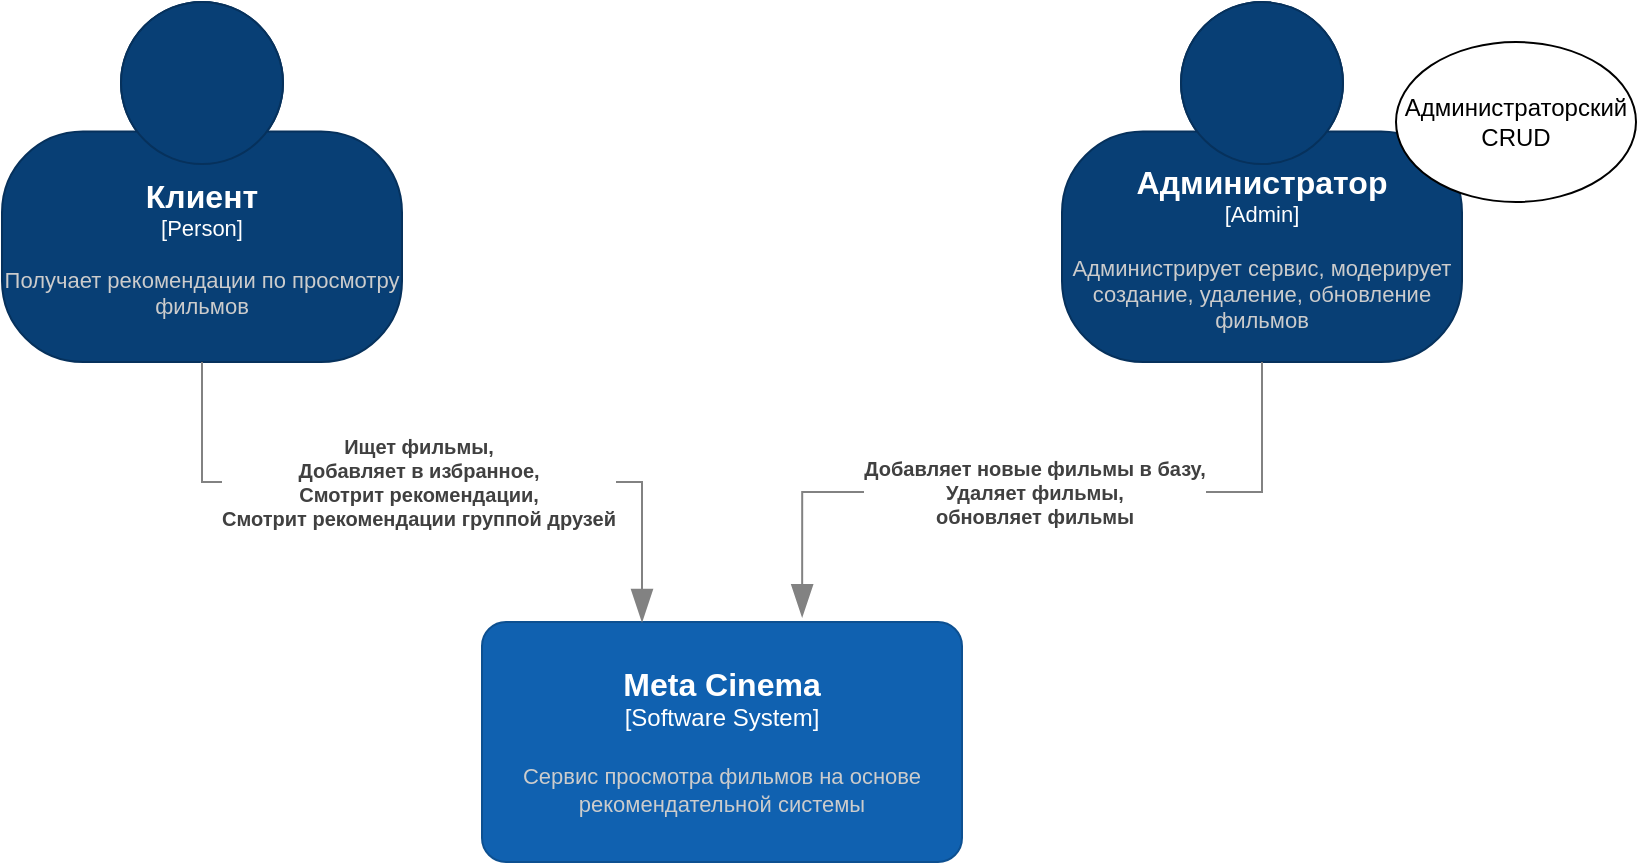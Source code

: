 <mxfile version="26.0.16" pages="3">
  <diagram name="4K" id="Kakec3sf8Fg3FkyqWAI9">
    <mxGraphModel dx="1428" dy="800" grid="1" gridSize="10" guides="1" tooltips="1" connect="1" arrows="1" fold="1" page="1" pageScale="1" pageWidth="827" pageHeight="1169" math="0" shadow="0">
      <root>
        <mxCell id="0" />
        <mxCell id="1" parent="0" />
        <object placeholders="1" c4Name="Meta Cinema" c4Type="Software System" c4Description="Сервис просмотра фильмов на основе рекомендательной системы" label="&lt;font style=&quot;font-size: 16px&quot;&gt;&lt;b&gt;%c4Name%&lt;/b&gt;&lt;/font&gt;&lt;div&gt;[%c4Type%]&lt;/div&gt;&lt;br&gt;&lt;div&gt;&lt;font style=&quot;font-size: 11px&quot;&gt;&lt;font color=&quot;#cccccc&quot;&gt;%c4Description%&lt;/font&gt;&lt;/div&gt;" id="dBlyztS5-ji8Xi9lmAJd-11">
          <mxCell style="rounded=1;whiteSpace=wrap;html=1;labelBackgroundColor=none;fillColor=#1061B0;fontColor=#ffffff;align=center;arcSize=10;strokeColor=#0D5091;metaEdit=1;resizable=0;points=[[0.25,0,0],[0.5,0,0],[0.75,0,0],[1,0.25,0],[1,0.5,0],[1,0.75,0],[0.75,1,0],[0.5,1,0],[0.25,1,0],[0,0.75,0],[0,0.5,0],[0,0.25,0]];" parent="1" vertex="1">
            <mxGeometry x="260" y="500" width="240" height="120" as="geometry" />
          </mxCell>
        </object>
        <object placeholders="1" c4Name="Клиент" c4Type="Person" label="&lt;font style=&quot;font-size: 16px&quot;&gt;&lt;b&gt;%c4Name%&lt;/b&gt;&lt;/font&gt;&lt;div&gt;[%c4Type%]&lt;/div&gt;&lt;br&gt;&lt;div&gt;&lt;font style=&quot;font-size: 11px&quot;&gt;&lt;font color=&quot;#cccccc&quot;&gt;%c4Description%&lt;/font&gt;&lt;/div&gt;" c4Description="Получает рекомендации по просмотру фильмов" id="zUO8Bv-C6Ej9emoUoZGL-9">
          <mxCell style="html=1;fontSize=11;dashed=0;whiteSpace=wrap;fillColor=#083F75;strokeColor=#06315C;fontColor=#ffffff;shape=mxgraph.c4.person2;align=center;metaEdit=1;points=[[0.5,0,0],[1,0.5,0],[1,0.75,0],[0.75,1,0],[0.5,1,0],[0.25,1,0],[0,0.75,0],[0,0.5,0]];resizable=0;" parent="1" vertex="1">
            <mxGeometry x="20" y="190" width="200" height="180" as="geometry" />
          </mxCell>
        </object>
        <object placeholders="1" c4Name="Администратор" c4Type="Admin" label="&lt;font style=&quot;font-size: 16px&quot;&gt;&lt;b&gt;%c4Name%&lt;/b&gt;&lt;/font&gt;&lt;div&gt;[%c4Type%]&lt;/div&gt;&lt;br&gt;&lt;div&gt;&lt;font style=&quot;font-size: 11px&quot;&gt;&lt;font color=&quot;#cccccc&quot;&gt;%c4Description%&lt;/font&gt;&lt;/div&gt;" c4Description="Администрирует сервис, модерирует создание, удаление, обновление фильмов" id="zUO8Bv-C6Ej9emoUoZGL-10">
          <mxCell style="html=1;fontSize=11;dashed=0;whiteSpace=wrap;fillColor=#083F75;strokeColor=#06315C;fontColor=#ffffff;shape=mxgraph.c4.person2;align=center;metaEdit=1;points=[[0.5,0,0],[1,0.5,0],[1,0.75,0],[0.75,1,0],[0.5,1,0],[0.25,1,0],[0,0.75,0],[0,0.5,0]];resizable=0;" parent="1" vertex="1">
            <mxGeometry x="550" y="190" width="200" height="180" as="geometry" />
          </mxCell>
        </object>
        <object placeholders="1" c4Type="Relationship" c4Description="Ищет фильмы,&#xa;Добавляет в избранное,&#xa; Смотрит рекомендации,&#xa; Смотрит рекомендации группой друзей" label="&lt;div style=&quot;text-align: left&quot;&gt;&lt;div style=&quot;text-align: center&quot;&gt;&lt;b&gt;%c4Description%&lt;/b&gt;&lt;/div&gt;" id="dBlyztS5-ji8Xi9lmAJd-33">
          <mxCell style="endArrow=blockThin;html=1;fontSize=10;fontColor=#404040;strokeWidth=1;endFill=1;strokeColor=#828282;elbow=vertical;metaEdit=1;endSize=14;startSize=14;jumpStyle=arc;jumpSize=16;rounded=0;edgeStyle=orthogonalEdgeStyle;exitX=0.5;exitY=1;exitDx=0;exitDy=0;exitPerimeter=0;" parent="1" source="zUO8Bv-C6Ej9emoUoZGL-9" target="dBlyztS5-ji8Xi9lmAJd-11" edge="1">
            <mxGeometry x="-0.04" width="240" relative="1" as="geometry">
              <mxPoint x="252.69" y="370" as="sourcePoint" />
              <mxPoint x="319.49" y="558.5" as="targetPoint" />
              <Array as="points">
                <mxPoint x="120" y="430" />
                <mxPoint x="340" y="430" />
              </Array>
              <mxPoint as="offset" />
            </mxGeometry>
          </mxCell>
        </object>
        <object placeholders="1" c4Type="Relationship" c4Description="Добавляет новые фильмы в базу,&#xa;Удаляет фильмы,&#xa; обновляет фильмы" label="&lt;div style=&quot;text-align: left&quot;&gt;&lt;div style=&quot;text-align: center&quot;&gt;&lt;b&gt;%c4Description%&lt;/b&gt;&lt;/div&gt;" id="dBlyztS5-ji8Xi9lmAJd-34">
          <mxCell style="endArrow=blockThin;html=1;fontSize=10;fontColor=#404040;strokeWidth=1;endFill=1;strokeColor=#828282;elbow=vertical;metaEdit=1;endSize=14;startSize=14;jumpStyle=arc;jumpSize=16;rounded=0;edgeStyle=orthogonalEdgeStyle;exitX=0.5;exitY=1;exitDx=0;exitDy=0;exitPerimeter=0;entryX=0.667;entryY=-0.02;entryDx=0;entryDy=0;entryPerimeter=0;" parent="1" source="zUO8Bv-C6Ej9emoUoZGL-10" target="dBlyztS5-ji8Xi9lmAJd-11" edge="1">
            <mxGeometry width="240" relative="1" as="geometry">
              <mxPoint x="450" y="430" as="sourcePoint" />
              <mxPoint x="690" y="430" as="targetPoint" />
            </mxGeometry>
          </mxCell>
        </object>
        <mxCell id="uJUrBmdMpoPjMHtC0jyH-1" value="Администраторский CRUD" style="ellipse;whiteSpace=wrap;html=1;" parent="1" vertex="1">
          <mxGeometry x="717" y="210" width="120" height="80" as="geometry" />
        </mxCell>
      </root>
    </mxGraphModel>
  </diagram>
  <diagram id="8keUY8ROW9CdrOAik-ve" name="Use Case">
    <mxGraphModel grid="1" page="1" gridSize="10" guides="1" tooltips="1" connect="1" arrows="1" fold="1" pageScale="1" pageWidth="827" pageHeight="1169" math="0" shadow="0">
      <root>
        <mxCell id="0" />
        <mxCell id="1" parent="0" />
        <mxCell id="vMTJXHbmenpRYhP7tRY7-1" value="InvestTrack System" style="shape=umlFrame;whiteSpace=wrap;html=1;pointerEvents=0;recursiveResize=0;container=1;collapsible=0;width=160;" vertex="1" parent="1">
          <mxGeometry x="1180" y="1570" width="940" height="1740" as="geometry" />
        </mxCell>
        <mxCell id="vMTJXHbmenpRYhP7tRY7-8" value="Мониторинг состояния системы" style="ellipse;whiteSpace=wrap;html=1;" vertex="1" parent="vMTJXHbmenpRYhP7tRY7-1">
          <mxGeometry x="140" y="70" width="120" height="80" as="geometry" />
        </mxCell>
        <mxCell id="vMTJXHbmenpRYhP7tRY7-9" value="Просмотр метрик покупок" style="ellipse;whiteSpace=wrap;html=1;" vertex="1" parent="vMTJXHbmenpRYhP7tRY7-1">
          <mxGeometry x="140" y="190" width="120" height="80" as="geometry" />
        </mxCell>
        <mxCell id="vMTJXHbmenpRYhP7tRY7-10" value="Управление пользователями" style="ellipse;whiteSpace=wrap;html=1;" vertex="1" parent="vMTJXHbmenpRYhP7tRY7-1">
          <mxGeometry x="140" y="310" width="120" height="80" as="geometry" />
        </mxCell>
        <mxCell id="vMTJXHbmenpRYhP7tRY7-13" value="Управление блогом" style="ellipse;whiteSpace=wrap;html=1;" vertex="1" parent="vMTJXHbmenpRYhP7tRY7-1">
          <mxGeometry x="140" y="580" width="120" height="80" as="geometry" />
        </mxCell>
        <mxCell id="vMTJXHbmenpRYhP7tRY7-14" value="Просмотр портфеля клиента" style="ellipse;whiteSpace=wrap;html=1;" vertex="1" parent="vMTJXHbmenpRYhP7tRY7-1">
          <mxGeometry x="140" y="690" width="120" height="80" as="geometry" />
        </mxCell>
        <mxCell id="vMTJXHbmenpRYhP7tRY7-15" value="Консультация" style="ellipse;whiteSpace=wrap;html=1;" vertex="1" parent="vMTJXHbmenpRYhP7tRY7-1">
          <mxGeometry x="710" y="1260" width="120" height="80" as="geometry" />
        </mxCell>
        <mxCell id="vMTJXHbmenpRYhP7tRY7-16" value="Редактирование блога" style="ellipse;whiteSpace=wrap;html=1;" vertex="1" parent="vMTJXHbmenpRYhP7tRY7-1">
          <mxGeometry x="140" y="930" width="120" height="80" as="geometry" />
        </mxCell>
        <mxCell id="vMTJXHbmenpRYhP7tRY7-29" value="Просмотр блога" style="ellipse;whiteSpace=wrap;html=1;" vertex="1" parent="vMTJXHbmenpRYhP7tRY7-1">
          <mxGeometry x="140" y="1200" width="120" height="80" as="geometry" />
        </mxCell>
        <mxCell id="vMTJXHbmenpRYhP7tRY7-47" value="Подписка на сервис" style="ellipse;whiteSpace=wrap;html=1;" vertex="1" parent="vMTJXHbmenpRYhP7tRY7-1">
          <mxGeometry x="140" y="1320" width="120" height="80" as="geometry" />
        </mxCell>
        <mxCell id="vMTJXHbmenpRYhP7tRY7-48" value="Просмотр данных биржевых систем" style="ellipse;whiteSpace=wrap;html=1;" vertex="1" parent="vMTJXHbmenpRYhP7tRY7-1">
          <mxGeometry x="140" y="1590" width="120" height="80" as="geometry" />
        </mxCell>
        <mxCell id="vMTJXHbmenpRYhP7tRY7-58" style="edgeStyle=orthogonalEdgeStyle;rounded=0;orthogonalLoop=1;jettySize=auto;html=1;entryX=1;entryY=0.5;entryDx=0;entryDy=0;endArrow=none;endFill=0;startArrow=blockThin;startFill=0;" edge="1" parent="vMTJXHbmenpRYhP7tRY7-1" source="vMTJXHbmenpRYhP7tRY7-55" target="vMTJXHbmenpRYhP7tRY7-10">
          <mxGeometry relative="1" as="geometry" />
        </mxCell>
        <mxCell id="vMTJXHbmenpRYhP7tRY7-55" value="Клиентский CRUD" style="ellipse;whiteSpace=wrap;html=1;" vertex="1" parent="vMTJXHbmenpRYhP7tRY7-1">
          <mxGeometry x="480" y="200" width="120" height="80" as="geometry" />
        </mxCell>
        <mxCell id="vMTJXHbmenpRYhP7tRY7-59" style="edgeStyle=orthogonalEdgeStyle;rounded=0;orthogonalLoop=1;jettySize=auto;html=1;entryX=1;entryY=0.5;entryDx=0;entryDy=0;endArrow=none;endFill=0;startArrow=blockThin;startFill=0;" edge="1" parent="vMTJXHbmenpRYhP7tRY7-1" source="vMTJXHbmenpRYhP7tRY7-56" target="vMTJXHbmenpRYhP7tRY7-10">
          <mxGeometry relative="1" as="geometry">
            <Array as="points">
              <mxPoint x="380" y="350" />
              <mxPoint x="380" y="350" />
            </Array>
          </mxGeometry>
        </mxCell>
        <mxCell id="vMTJXHbmenpRYhP7tRY7-56" value="Копирайтский CRUD" style="ellipse;whiteSpace=wrap;html=1;" vertex="1" parent="vMTJXHbmenpRYhP7tRY7-1">
          <mxGeometry x="480" y="310" width="120" height="80" as="geometry" />
        </mxCell>
        <mxCell id="vMTJXHbmenpRYhP7tRY7-60" style="edgeStyle=orthogonalEdgeStyle;rounded=0;orthogonalLoop=1;jettySize=auto;html=1;entryX=1;entryY=0.5;entryDx=0;entryDy=0;endArrow=none;endFill=0;exitX=0;exitY=0.5;exitDx=0;exitDy=0;startArrow=blockThin;startFill=0;" edge="1" parent="vMTJXHbmenpRYhP7tRY7-1" source="vMTJXHbmenpRYhP7tRY7-57" target="vMTJXHbmenpRYhP7tRY7-10">
          <mxGeometry relative="1" as="geometry">
            <mxPoint x="490" y="510" as="sourcePoint" />
            <mxPoint x="270" y="380" as="targetPoint" />
            <Array as="points">
              <mxPoint x="370" y="480" />
              <mxPoint x="370" y="350" />
            </Array>
          </mxGeometry>
        </mxCell>
        <mxCell id="-_E0Nx6kBKcC4vUgq1Ex-2" value="include" style="edgeLabel;html=1;align=center;verticalAlign=middle;resizable=0;points=[];" connectable="0" vertex="1" parent="vMTJXHbmenpRYhP7tRY7-60">
          <mxGeometry x="0.672" relative="1" as="geometry">
            <mxPoint as="offset" />
          </mxGeometry>
        </mxCell>
        <mxCell id="vMTJXHbmenpRYhP7tRY7-57" value="Консультантский CRUD" style="ellipse;whiteSpace=wrap;html=1;" vertex="1" parent="vMTJXHbmenpRYhP7tRY7-1">
          <mxGeometry x="480" y="440" width="120" height="80" as="geometry" />
        </mxCell>
        <mxCell id="-_E0Nx6kBKcC4vUgq1Ex-5" style="edgeStyle=orthogonalEdgeStyle;rounded=0;orthogonalLoop=1;jettySize=auto;html=1;endArrow=block;endFill=0;" edge="1" parent="vMTJXHbmenpRYhP7tRY7-1" source="-_E0Nx6kBKcC4vUgq1Ex-4" target="vMTJXHbmenpRYhP7tRY7-16">
          <mxGeometry relative="1" as="geometry" />
        </mxCell>
        <mxCell id="-_E0Nx6kBKcC4vUgq1Ex-6" value="extend" style="edgeLabel;html=1;align=center;verticalAlign=middle;resizable=0;points=[];" connectable="0" vertex="1" parent="-_E0Nx6kBKcC4vUgq1Ex-5">
          <mxGeometry x="0.108" y="4" relative="1" as="geometry">
            <mxPoint y="-4" as="offset" />
          </mxGeometry>
        </mxCell>
        <mxCell id="-_E0Nx6kBKcC4vUgq1Ex-4" value="Пост-CRUD" style="ellipse;whiteSpace=wrap;html=1;" vertex="1" parent="vMTJXHbmenpRYhP7tRY7-1">
          <mxGeometry x="440" y="930" width="120" height="80" as="geometry" />
        </mxCell>
        <mxCell id="vMTJXHbmenpRYhP7tRY7-30" style="edgeStyle=orthogonalEdgeStyle;rounded=0;orthogonalLoop=1;jettySize=auto;html=1;" edge="1" parent="1" source="vMTJXHbmenpRYhP7tRY7-2" target="vMTJXHbmenpRYhP7tRY7-8">
          <mxGeometry relative="1" as="geometry" />
        </mxCell>
        <mxCell id="vMTJXHbmenpRYhP7tRY7-31" style="edgeStyle=orthogonalEdgeStyle;rounded=0;orthogonalLoop=1;jettySize=auto;html=1;entryX=0;entryY=0.5;entryDx=0;entryDy=0;" edge="1" parent="1" source="vMTJXHbmenpRYhP7tRY7-2" target="vMTJXHbmenpRYhP7tRY7-9">
          <mxGeometry relative="1" as="geometry" />
        </mxCell>
        <mxCell id="vMTJXHbmenpRYhP7tRY7-54" style="edgeStyle=orthogonalEdgeStyle;rounded=0;orthogonalLoop=1;jettySize=auto;html=1;entryX=0;entryY=0;entryDx=0;entryDy=0;" edge="1" parent="1" source="vMTJXHbmenpRYhP7tRY7-2" target="vMTJXHbmenpRYhP7tRY7-10">
          <mxGeometry relative="1" as="geometry">
            <Array as="points">
              <mxPoint x="1220" y="1740" />
              <mxPoint x="1220" y="1892" />
            </Array>
          </mxGeometry>
        </mxCell>
        <mxCell id="vMTJXHbmenpRYhP7tRY7-2" value="Владелец системы" style="shape=umlActor;verticalLabelPosition=bottom;verticalAlign=top;html=1;outlineConnect=0;" vertex="1" parent="1">
          <mxGeometry x="1090" y="1710" width="30" height="60" as="geometry" />
        </mxCell>
        <mxCell id="vMTJXHbmenpRYhP7tRY7-35" style="edgeStyle=orthogonalEdgeStyle;rounded=0;orthogonalLoop=1;jettySize=auto;html=1;entryX=0;entryY=0.5;entryDx=0;entryDy=0;" edge="1" parent="1" source="vMTJXHbmenpRYhP7tRY7-3" target="vMTJXHbmenpRYhP7tRY7-10">
          <mxGeometry relative="1" as="geometry" />
        </mxCell>
        <mxCell id="vMTJXHbmenpRYhP7tRY7-38" style="edgeStyle=orthogonalEdgeStyle;rounded=0;orthogonalLoop=1;jettySize=auto;html=1;entryX=0;entryY=0.5;entryDx=0;entryDy=0;" edge="1" parent="1" source="vMTJXHbmenpRYhP7tRY7-3" target="vMTJXHbmenpRYhP7tRY7-13">
          <mxGeometry relative="1" as="geometry" />
        </mxCell>
        <mxCell id="vMTJXHbmenpRYhP7tRY7-3" value="Администратор&lt;br&gt;системы" style="shape=umlActor;verticalLabelPosition=bottom;verticalAlign=top;html=1;outlineConnect=0;" vertex="1" parent="1">
          <mxGeometry x="1090" y="2030" width="30" height="60" as="geometry" />
        </mxCell>
        <mxCell id="vMTJXHbmenpRYhP7tRY7-39" style="edgeStyle=orthogonalEdgeStyle;rounded=0;orthogonalLoop=1;jettySize=auto;html=1;entryX=0.5;entryY=0;entryDx=0;entryDy=0;" edge="1" parent="1" source="vMTJXHbmenpRYhP7tRY7-4" target="vMTJXHbmenpRYhP7tRY7-15">
          <mxGeometry relative="1" as="geometry">
            <Array as="points">
              <mxPoint x="1950" y="2420" />
            </Array>
          </mxGeometry>
        </mxCell>
        <mxCell id="vMTJXHbmenpRYhP7tRY7-51" value="Проводит" style="edgeLabel;html=1;align=center;verticalAlign=middle;resizable=0;points=[];" connectable="0" vertex="1" parent="vMTJXHbmenpRYhP7tRY7-39">
          <mxGeometry x="0.842" y="5" relative="1" as="geometry">
            <mxPoint as="offset" />
          </mxGeometry>
        </mxCell>
        <mxCell id="vMTJXHbmenpRYhP7tRY7-40" style="edgeStyle=orthogonalEdgeStyle;rounded=0;orthogonalLoop=1;jettySize=auto;html=1;entryX=0;entryY=0.5;entryDx=0;entryDy=0;" edge="1" parent="1" source="vMTJXHbmenpRYhP7tRY7-4" target="vMTJXHbmenpRYhP7tRY7-14">
          <mxGeometry relative="1" as="geometry" />
        </mxCell>
        <mxCell id="vMTJXHbmenpRYhP7tRY7-41" style="edgeStyle=orthogonalEdgeStyle;rounded=0;orthogonalLoop=1;jettySize=auto;html=1;entryX=0;entryY=0.5;entryDx=0;entryDy=0;" edge="1" parent="1" source="vMTJXHbmenpRYhP7tRY7-4" target="vMTJXHbmenpRYhP7tRY7-16">
          <mxGeometry relative="1" as="geometry" />
        </mxCell>
        <mxCell id="vMTJXHbmenpRYhP7tRY7-4" value="Финансовый консультант" style="shape=umlActor;verticalLabelPosition=bottom;verticalAlign=top;html=1;outlineConnect=0;" vertex="1" parent="1">
          <mxGeometry x="1090" y="2390" width="30" height="60" as="geometry" />
        </mxCell>
        <mxCell id="vMTJXHbmenpRYhP7tRY7-43" style="edgeStyle=orthogonalEdgeStyle;rounded=0;orthogonalLoop=1;jettySize=auto;html=1;entryX=0;entryY=1;entryDx=0;entryDy=0;" edge="1" parent="1" source="vMTJXHbmenpRYhP7tRY7-5" target="vMTJXHbmenpRYhP7tRY7-16">
          <mxGeometry relative="1" as="geometry">
            <Array as="points">
              <mxPoint x="1220" y="2680" />
              <mxPoint x="1220" y="2568" />
            </Array>
          </mxGeometry>
        </mxCell>
        <mxCell id="vMTJXHbmenpRYhP7tRY7-46" style="edgeStyle=orthogonalEdgeStyle;rounded=0;orthogonalLoop=1;jettySize=auto;html=1;entryX=0;entryY=0.5;entryDx=0;entryDy=0;" edge="1" parent="1" source="vMTJXHbmenpRYhP7tRY7-5" target="vMTJXHbmenpRYhP7tRY7-29">
          <mxGeometry relative="1" as="geometry">
            <Array as="points">
              <mxPoint x="1220" y="2680" />
              <mxPoint x="1220" y="2810" />
            </Array>
          </mxGeometry>
        </mxCell>
        <mxCell id="vMTJXHbmenpRYhP7tRY7-5" value="Копирайтер" style="shape=umlActor;verticalLabelPosition=bottom;verticalAlign=top;html=1;outlineConnect=0;" vertex="1" parent="1">
          <mxGeometry x="1090" y="2640" width="30" height="60" as="geometry" />
        </mxCell>
        <mxCell id="vMTJXHbmenpRYhP7tRY7-49" style="edgeStyle=orthogonalEdgeStyle;rounded=0;orthogonalLoop=1;jettySize=auto;html=1;entryX=0.5;entryY=1;entryDx=0;entryDy=0;" edge="1" parent="1" source="vMTJXHbmenpRYhP7tRY7-6" target="vMTJXHbmenpRYhP7tRY7-15">
          <mxGeometry relative="1" as="geometry" />
        </mxCell>
        <mxCell id="vMTJXHbmenpRYhP7tRY7-50" value="Консультируется" style="edgeLabel;html=1;align=center;verticalAlign=middle;resizable=0;points=[];" connectable="0" vertex="1" parent="vMTJXHbmenpRYhP7tRY7-49">
          <mxGeometry x="0.858" y="-2" relative="1" as="geometry">
            <mxPoint y="-1" as="offset" />
          </mxGeometry>
        </mxCell>
        <mxCell id="vMTJXHbmenpRYhP7tRY7-52" style="edgeStyle=orthogonalEdgeStyle;rounded=0;orthogonalLoop=1;jettySize=auto;html=1;entryX=0;entryY=0.5;entryDx=0;entryDy=0;" edge="1" parent="1" source="vMTJXHbmenpRYhP7tRY7-6" target="vMTJXHbmenpRYhP7tRY7-47">
          <mxGeometry relative="1" as="geometry" />
        </mxCell>
        <mxCell id="vMTJXHbmenpRYhP7tRY7-53" style="edgeStyle=orthogonalEdgeStyle;rounded=0;orthogonalLoop=1;jettySize=auto;html=1;entryX=0;entryY=0.5;entryDx=0;entryDy=0;" edge="1" parent="1" source="vMTJXHbmenpRYhP7tRY7-6" target="vMTJXHbmenpRYhP7tRY7-48">
          <mxGeometry relative="1" as="geometry" />
        </mxCell>
        <mxCell id="vMTJXHbmenpRYhP7tRY7-6" value="Клиент" style="shape=umlActor;verticalLabelPosition=bottom;verticalAlign=top;html=1;outlineConnect=0;" vertex="1" parent="1">
          <mxGeometry x="1090" y="3050" width="30" height="60" as="geometry" />
        </mxCell>
      </root>
    </mxGraphModel>
  </diagram>
  <diagram id="iTyjaajKjhF5nHhOXYek" name="Classes">
    <mxGraphModel grid="1" page="1" gridSize="10" guides="1" tooltips="1" connect="1" arrows="1" fold="1" pageScale="1" pageWidth="827" pageHeight="1169" math="0" shadow="0">
      <root>
        <mxCell id="0" />
        <mxCell id="1" parent="0" />
        <mxCell id="pPqEPjzdIibT3m7-79Cl-1" value="User" style="swimlane;fontStyle=0;align=center;verticalAlign=top;childLayout=stackLayout;horizontal=1;startSize=20;horizontalStack=0;resizeParent=1;resizeParentMax=0;resizeLast=0;collapsible=0;marginBottom=0;html=1;whiteSpace=wrap;" vertex="1" parent="1">
          <mxGeometry x="-945" y="-1290" width="140" height="128" as="geometry" />
        </mxCell>
        <mxCell id="pPqEPjzdIibT3m7-79Cl-3" value="userId: int" style="text;html=1;strokeColor=none;fillColor=none;align=left;verticalAlign=middle;spacingLeft=4;spacingRight=4;overflow=hidden;rotatable=0;points=[[0,0.5],[1,0.5]];portConstraint=eastwest;whiteSpace=wrap;" vertex="1" parent="pPqEPjzdIibT3m7-79Cl-1">
          <mxGeometry y="20" width="140" height="20" as="geometry" />
        </mxCell>
        <mxCell id="pPqEPjzdIibT3m7-79Cl-9" value="name: String" style="text;html=1;strokeColor=none;fillColor=none;align=left;verticalAlign=middle;spacingLeft=4;spacingRight=4;overflow=hidden;rotatable=0;points=[[0,0.5],[1,0.5]];portConstraint=eastwest;whiteSpace=wrap;" vertex="1" parent="pPqEPjzdIibT3m7-79Cl-1">
          <mxGeometry y="40" width="140" height="20" as="geometry" />
        </mxCell>
        <mxCell id="pPqEPjzdIibT3m7-79Cl-10" value="email: String" style="text;html=1;strokeColor=none;fillColor=none;align=left;verticalAlign=middle;spacingLeft=4;spacingRight=4;overflow=hidden;rotatable=0;points=[[0,0.5],[1,0.5]];portConstraint=eastwest;whiteSpace=wrap;" vertex="1" parent="pPqEPjzdIibT3m7-79Cl-1">
          <mxGeometry y="60" width="140" height="20" as="geometry" />
        </mxCell>
        <mxCell id="pPqEPjzdIibT3m7-79Cl-6" value="" style="line;strokeWidth=1;fillColor=none;align=left;verticalAlign=middle;spacingTop=-1;spacingLeft=3;spacingRight=3;rotatable=0;labelPosition=right;points=[];portConstraint=eastwest;" vertex="1" parent="pPqEPjzdIibT3m7-79Cl-1">
          <mxGeometry y="80" width="140" height="8" as="geometry" />
        </mxCell>
        <mxCell id="pPqEPjzdIibT3m7-79Cl-8" value="login()&lt;div&gt;&lt;br&gt;&lt;/div&gt;" style="text;html=1;strokeColor=none;fillColor=none;align=left;verticalAlign=middle;spacingLeft=4;spacingRight=4;overflow=hidden;rotatable=0;points=[[0,0.5],[1,0.5]];portConstraint=eastwest;whiteSpace=wrap;" vertex="1" parent="pPqEPjzdIibT3m7-79Cl-1">
          <mxGeometry y="88" width="140" height="20" as="geometry" />
        </mxCell>
        <mxCell id="pPqEPjzdIibT3m7-79Cl-11" value="&lt;div&gt;logout()&lt;/div&gt;" style="text;html=1;strokeColor=none;fillColor=none;align=left;verticalAlign=middle;spacingLeft=4;spacingRight=4;overflow=hidden;rotatable=0;points=[[0,0.5],[1,0.5]];portConstraint=eastwest;whiteSpace=wrap;" vertex="1" parent="pPqEPjzdIibT3m7-79Cl-1">
          <mxGeometry y="108" width="140" height="20" as="geometry" />
        </mxCell>
        <mxCell id="pPqEPjzdIibT3m7-79Cl-12" value="FinancialAdvisor" style="swimlane;fontStyle=0;align=center;verticalAlign=top;childLayout=stackLayout;horizontal=1;startSize=20;horizontalStack=0;resizeParent=1;resizeParentMax=0;resizeLast=0;collapsible=0;marginBottom=0;html=1;whiteSpace=wrap;" vertex="1" parent="1">
          <mxGeometry x="-1490" y="-1040" width="210" height="108" as="geometry" />
        </mxCell>
        <mxCell id="pPqEPjzdIibT3m7-79Cl-15" value="specialization: String" style="text;html=1;strokeColor=none;fillColor=none;align=left;verticalAlign=middle;spacingLeft=4;spacingRight=4;overflow=hidden;rotatable=0;points=[[0,0.5],[1,0.5]];portConstraint=eastwest;whiteSpace=wrap;" vertex="1" parent="pPqEPjzdIibT3m7-79Cl-12">
          <mxGeometry y="20" width="210" height="20" as="geometry" />
        </mxCell>
        <mxCell id="pPqEPjzdIibT3m7-79Cl-16" value="" style="line;strokeWidth=1;fillColor=none;align=left;verticalAlign=middle;spacingTop=-1;spacingLeft=3;spacingRight=3;rotatable=0;labelPosition=right;points=[];portConstraint=eastwest;" vertex="1" parent="pPqEPjzdIibT3m7-79Cl-12">
          <mxGeometry y="40" width="210" height="8" as="geometry" />
        </mxCell>
        <mxCell id="pPqEPjzdIibT3m7-79Cl-18" value="viewClientPortfolio(client: Client)" style="text;html=1;strokeColor=none;fillColor=none;align=left;verticalAlign=middle;spacingLeft=4;spacingRight=4;overflow=hidden;rotatable=0;points=[[0,0.5],[1,0.5]];portConstraint=eastwest;whiteSpace=wrap;" vertex="1" parent="pPqEPjzdIibT3m7-79Cl-12">
          <mxGeometry y="48" width="210" height="20" as="geometry" />
        </mxCell>
        <mxCell id="pPqEPjzdIibT3m7-79Cl-27" value="consultClient(client: Client)" style="text;html=1;strokeColor=none;fillColor=none;align=left;verticalAlign=middle;spacingLeft=4;spacingRight=4;overflow=hidden;rotatable=0;points=[[0,0.5],[1,0.5]];portConstraint=eastwest;whiteSpace=wrap;" vertex="1" parent="pPqEPjzdIibT3m7-79Cl-12">
          <mxGeometry y="68" width="210" height="20" as="geometry" />
        </mxCell>
        <mxCell id="pPqEPjzdIibT3m7-79Cl-28" value="writeBlogPost(post: Article)" style="text;html=1;strokeColor=none;fillColor=none;align=left;verticalAlign=middle;spacingLeft=4;spacingRight=4;overflow=hidden;rotatable=0;points=[[0,0.5],[1,0.5]];portConstraint=eastwest;whiteSpace=wrap;" vertex="1" parent="pPqEPjzdIibT3m7-79Cl-12">
          <mxGeometry y="88" width="210" height="20" as="geometry" />
        </mxCell>
        <mxCell id="pPqEPjzdIibT3m7-79Cl-29" value="Copywriter" style="swimlane;fontStyle=0;align=center;verticalAlign=top;childLayout=stackLayout;horizontal=1;startSize=20;horizontalStack=0;resizeParent=1;resizeParentMax=0;resizeLast=0;collapsible=0;marginBottom=0;html=1;whiteSpace=wrap;" vertex="1" parent="1">
          <mxGeometry x="-1260" y="-1040" width="210" height="108" as="geometry" />
        </mxCell>
        <mxCell id="pPqEPjzdIibT3m7-79Cl-30" value="articles: List&amp;lt;Article&amp;gt;" style="text;html=1;strokeColor=none;fillColor=none;align=left;verticalAlign=middle;spacingLeft=4;spacingRight=4;overflow=hidden;rotatable=0;points=[[0,0.5],[1,0.5]];portConstraint=eastwest;whiteSpace=wrap;" vertex="1" parent="pPqEPjzdIibT3m7-79Cl-29">
          <mxGeometry y="20" width="210" height="20" as="geometry" />
        </mxCell>
        <mxCell id="pPqEPjzdIibT3m7-79Cl-31" value="" style="line;strokeWidth=1;fillColor=none;align=left;verticalAlign=middle;spacingTop=-1;spacingLeft=3;spacingRight=3;rotatable=0;labelPosition=right;points=[];portConstraint=eastwest;" vertex="1" parent="pPqEPjzdIibT3m7-79Cl-29">
          <mxGeometry y="40" width="210" height="8" as="geometry" />
        </mxCell>
        <mxCell id="pPqEPjzdIibT3m7-79Cl-32" value="writeBlogPost(post: Article)" style="text;html=1;strokeColor=none;fillColor=none;align=left;verticalAlign=middle;spacingLeft=4;spacingRight=4;overflow=hidden;rotatable=0;points=[[0,0.5],[1,0.5]];portConstraint=eastwest;whiteSpace=wrap;" vertex="1" parent="pPqEPjzdIibT3m7-79Cl-29">
          <mxGeometry y="48" width="210" height="20" as="geometry" />
        </mxCell>
        <mxCell id="pPqEPjzdIibT3m7-79Cl-33" value="editBlogPost(post: Article)" style="text;html=1;strokeColor=none;fillColor=none;align=left;verticalAlign=middle;spacingLeft=4;spacingRight=4;overflow=hidden;rotatable=0;points=[[0,0.5],[1,0.5]];portConstraint=eastwest;whiteSpace=wrap;" vertex="1" parent="pPqEPjzdIibT3m7-79Cl-29">
          <mxGeometry y="68" width="210" height="20" as="geometry" />
        </mxCell>
        <mxCell id="pPqEPjzdIibT3m7-79Cl-34" value="viewBlog()" style="text;html=1;strokeColor=none;fillColor=none;align=left;verticalAlign=middle;spacingLeft=4;spacingRight=4;overflow=hidden;rotatable=0;points=[[0,0.5],[1,0.5]];portConstraint=eastwest;whiteSpace=wrap;" vertex="1" parent="pPqEPjzdIibT3m7-79Cl-29">
          <mxGeometry y="88" width="210" height="20" as="geometry" />
        </mxCell>
        <mxCell id="pPqEPjzdIibT3m7-79Cl-35" value="SystemAdministrator&amp;nbsp;" style="swimlane;fontStyle=0;align=center;verticalAlign=top;childLayout=stackLayout;horizontal=1;startSize=20;horizontalStack=0;resizeParent=1;resizeParentMax=0;resizeLast=0;collapsible=0;marginBottom=0;html=1;whiteSpace=wrap;" vertex="1" parent="1">
          <mxGeometry x="-980" y="-1040" width="210" height="168" as="geometry" />
        </mxCell>
        <mxCell id="pPqEPjzdIibT3m7-79Cl-36" value="permissions: List&amp;lt;String&amp;gt;" style="text;html=1;strokeColor=none;fillColor=none;align=left;verticalAlign=middle;spacingLeft=4;spacingRight=4;overflow=hidden;rotatable=0;points=[[0,0.5],[1,0.5]];portConstraint=eastwest;whiteSpace=wrap;" vertex="1" parent="pPqEPjzdIibT3m7-79Cl-35">
          <mxGeometry y="20" width="210" height="20" as="geometry" />
        </mxCell>
        <mxCell id="pPqEPjzdIibT3m7-79Cl-37" value="" style="line;strokeWidth=1;fillColor=none;align=left;verticalAlign=middle;spacingTop=-1;spacingLeft=3;spacingRight=3;rotatable=0;labelPosition=right;points=[];portConstraint=eastwest;" vertex="1" parent="pPqEPjzdIibT3m7-79Cl-35">
          <mxGeometry y="40" width="210" height="8" as="geometry" />
        </mxCell>
        <mxCell id="pPqEPjzdIibT3m7-79Cl-39" value="manageClients()" style="text;html=1;strokeColor=none;fillColor=none;align=left;verticalAlign=middle;spacingLeft=4;spacingRight=4;overflow=hidden;rotatable=0;points=[[0,0.5],[1,0.5]];portConstraint=eastwest;whiteSpace=wrap;" vertex="1" parent="pPqEPjzdIibT3m7-79Cl-35">
          <mxGeometry y="48" width="210" height="20" as="geometry" />
        </mxCell>
        <mxCell id="pPqEPjzdIibT3m7-79Cl-41" value="manageConsultants()" style="text;html=1;strokeColor=none;fillColor=none;align=left;verticalAlign=middle;spacingLeft=4;spacingRight=4;overflow=hidden;rotatable=0;points=[[0,0.5],[1,0.5]];portConstraint=eastwest;whiteSpace=wrap;" vertex="1" parent="pPqEPjzdIibT3m7-79Cl-35">
          <mxGeometry y="68" width="210" height="20" as="geometry" />
        </mxCell>
        <mxCell id="pPqEPjzdIibT3m7-79Cl-42" value="manageCopywriters()" style="text;html=1;strokeColor=none;fillColor=none;align=left;verticalAlign=middle;spacingLeft=4;spacingRight=4;overflow=hidden;rotatable=0;points=[[0,0.5],[1,0.5]];portConstraint=eastwest;whiteSpace=wrap;" vertex="1" parent="pPqEPjzdIibT3m7-79Cl-35">
          <mxGeometry y="88" width="210" height="20" as="geometry" />
        </mxCell>
        <mxCell id="pPqEPjzdIibT3m7-79Cl-43" value="manageBlog()" style="text;html=1;strokeColor=none;fillColor=none;align=left;verticalAlign=middle;spacingLeft=4;spacingRight=4;overflow=hidden;rotatable=0;points=[[0,0.5],[1,0.5]];portConstraint=eastwest;whiteSpace=wrap;" vertex="1" parent="pPqEPjzdIibT3m7-79Cl-35">
          <mxGeometry y="108" width="210" height="20" as="geometry" />
        </mxCell>
        <mxCell id="pPqEPjzdIibT3m7-79Cl-40" value="ensureSystemStability()" style="text;html=1;strokeColor=none;fillColor=none;align=left;verticalAlign=middle;spacingLeft=4;spacingRight=4;overflow=hidden;rotatable=0;points=[[0,0.5],[1,0.5]];portConstraint=eastwest;whiteSpace=wrap;" vertex="1" parent="pPqEPjzdIibT3m7-79Cl-35">
          <mxGeometry y="128" width="210" height="20" as="geometry" />
        </mxCell>
        <mxCell id="pPqEPjzdIibT3m7-79Cl-44" value="manageUsers(user: User)" style="text;html=1;strokeColor=none;fillColor=none;align=left;verticalAlign=middle;spacingLeft=4;spacingRight=4;overflow=hidden;rotatable=0;points=[[0,0.5],[1,0.5]];portConstraint=eastwest;whiteSpace=wrap;" vertex="1" parent="pPqEPjzdIibT3m7-79Cl-35">
          <mxGeometry y="148" width="210" height="20" as="geometry" />
        </mxCell>
        <mxCell id="pPqEPjzdIibT3m7-79Cl-45" value="SystemOwner&amp;nbsp;" style="swimlane;fontStyle=0;align=center;verticalAlign=top;childLayout=stackLayout;horizontal=1;startSize=20;horizontalStack=0;resizeParent=1;resizeParentMax=0;resizeLast=0;collapsible=0;marginBottom=0;html=1;whiteSpace=wrap;" vertex="1" parent="1">
          <mxGeometry x="-690" y="-1040" width="210" height="108" as="geometry" />
        </mxCell>
        <mxCell id="pPqEPjzdIibT3m7-79Cl-46" value="permissions: List&amp;lt;String&amp;gt;" style="text;html=1;strokeColor=none;fillColor=none;align=left;verticalAlign=middle;spacingLeft=4;spacingRight=4;overflow=hidden;rotatable=0;points=[[0,0.5],[1,0.5]];portConstraint=eastwest;whiteSpace=wrap;" vertex="1" parent="pPqEPjzdIibT3m7-79Cl-45">
          <mxGeometry y="20" width="210" height="20" as="geometry" />
        </mxCell>
        <mxCell id="pPqEPjzdIibT3m7-79Cl-47" value="" style="line;strokeWidth=1;fillColor=none;align=left;verticalAlign=middle;spacingTop=-1;spacingLeft=3;spacingRight=3;rotatable=0;labelPosition=right;points=[];portConstraint=eastwest;" vertex="1" parent="pPqEPjzdIibT3m7-79Cl-45">
          <mxGeometry y="40" width="210" height="8" as="geometry" />
        </mxCell>
        <mxCell id="pPqEPjzdIibT3m7-79Cl-48" value="viewPurchaseMetrics()" style="text;html=1;strokeColor=none;fillColor=none;align=left;verticalAlign=middle;spacingLeft=4;spacingRight=4;overflow=hidden;rotatable=0;points=[[0,0.5],[1,0.5]];portConstraint=eastwest;whiteSpace=wrap;" vertex="1" parent="pPqEPjzdIibT3m7-79Cl-45">
          <mxGeometry y="48" width="210" height="20" as="geometry" />
        </mxCell>
        <mxCell id="pPqEPjzdIibT3m7-79Cl-49" value="manageSystemUsers(user: User)" style="text;html=1;strokeColor=none;fillColor=none;align=left;verticalAlign=middle;spacingLeft=4;spacingRight=4;overflow=hidden;rotatable=0;points=[[0,0.5],[1,0.5]];portConstraint=eastwest;whiteSpace=wrap;" vertex="1" parent="pPqEPjzdIibT3m7-79Cl-45">
          <mxGeometry y="68" width="210" height="20" as="geometry" />
        </mxCell>
        <mxCell id="pPqEPjzdIibT3m7-79Cl-50" value="monitorSystemStatus()" style="text;html=1;strokeColor=none;fillColor=none;align=left;verticalAlign=middle;spacingLeft=4;spacingRight=4;overflow=hidden;rotatable=0;points=[[0,0.5],[1,0.5]];portConstraint=eastwest;whiteSpace=wrap;" vertex="1" parent="pPqEPjzdIibT3m7-79Cl-45">
          <mxGeometry y="88" width="210" height="20" as="geometry" />
        </mxCell>
        <mxCell id="pPqEPjzdIibT3m7-79Cl-54" value="Client&amp;nbsp;" style="swimlane;fontStyle=0;align=center;verticalAlign=top;childLayout=stackLayout;horizontal=1;startSize=20;horizontalStack=0;resizeParent=1;resizeParentMax=0;resizeLast=0;collapsible=0;marginBottom=0;html=1;whiteSpace=wrap;" vertex="1" parent="1">
          <mxGeometry x="-440" y="-1040" width="320" height="128" as="geometry" />
        </mxCell>
        <mxCell id="pPqEPjzdIibT3m7-79Cl-55" value="subscriptionStatus: boolean" style="text;html=1;strokeColor=none;fillColor=none;align=left;verticalAlign=middle;spacingLeft=4;spacingRight=4;overflow=hidden;rotatable=0;points=[[0,0.5],[1,0.5]];portConstraint=eastwest;whiteSpace=wrap;" vertex="1" parent="pPqEPjzdIibT3m7-79Cl-54">
          <mxGeometry y="20" width="320" height="20" as="geometry" />
        </mxCell>
        <mxCell id="pPqEPjzdIibT3m7-79Cl-63" value="portfolio: Portfolio" style="text;html=1;strokeColor=none;fillColor=none;align=left;verticalAlign=middle;spacingLeft=4;spacingRight=4;overflow=hidden;rotatable=0;points=[[0,0.5],[1,0.5]];portConstraint=eastwest;whiteSpace=wrap;" vertex="1" parent="pPqEPjzdIibT3m7-79Cl-54">
          <mxGeometry y="40" width="320" height="20" as="geometry" />
        </mxCell>
        <mxCell id="pPqEPjzdIibT3m7-79Cl-56" value="" style="line;strokeWidth=1;fillColor=none;align=left;verticalAlign=middle;spacingTop=-1;spacingLeft=3;spacingRight=3;rotatable=0;labelPosition=right;points=[];portConstraint=eastwest;" vertex="1" parent="pPqEPjzdIibT3m7-79Cl-54">
          <mxGeometry y="60" width="320" height="8" as="geometry" />
        </mxCell>
        <mxCell id="pPqEPjzdIibT3m7-79Cl-57" value="subscribeToService()" style="text;html=1;strokeColor=none;fillColor=none;align=left;verticalAlign=middle;spacingLeft=4;spacingRight=4;overflow=hidden;rotatable=0;points=[[0,0.5],[1,0.5]];portConstraint=eastwest;whiteSpace=wrap;" vertex="1" parent="pPqEPjzdIibT3m7-79Cl-54">
          <mxGeometry y="68" width="320" height="20" as="geometry" />
        </mxCell>
        <mxCell id="pPqEPjzdIibT3m7-79Cl-58" value="consultSpecialist(specialist: FinancialAdvisor)" style="text;html=1;strokeColor=none;fillColor=none;align=left;verticalAlign=middle;spacingLeft=4;spacingRight=4;overflow=hidden;rotatable=0;points=[[0,0.5],[1,0.5]];portConstraint=eastwest;whiteSpace=wrap;" vertex="1" parent="pPqEPjzdIibT3m7-79Cl-54">
          <mxGeometry y="88" width="320" height="20" as="geometry" />
        </mxCell>
        <mxCell id="pPqEPjzdIibT3m7-79Cl-59" value="viewExchangeData()" style="text;html=1;strokeColor=none;fillColor=none;align=left;verticalAlign=middle;spacingLeft=4;spacingRight=4;overflow=hidden;rotatable=0;points=[[0,0.5],[1,0.5]];portConstraint=eastwest;whiteSpace=wrap;" vertex="1" parent="pPqEPjzdIibT3m7-79Cl-54">
          <mxGeometry y="108" width="320" height="20" as="geometry" />
        </mxCell>
        <mxCell id="pPqEPjzdIibT3m7-79Cl-64" value="Portfolio&amp;nbsp;" style="swimlane;fontStyle=0;align=center;verticalAlign=top;childLayout=stackLayout;horizontal=1;startSize=20;horizontalStack=0;resizeParent=1;resizeParentMax=0;resizeLast=0;collapsible=0;marginBottom=0;html=1;whiteSpace=wrap;" vertex="1" parent="1">
          <mxGeometry x="-430" y="-790" width="320" height="108" as="geometry" />
        </mxCell>
        <mxCell id="pPqEPjzdIibT3m7-79Cl-65" value="portfolioId: int" style="text;html=1;strokeColor=none;fillColor=none;align=left;verticalAlign=middle;spacingLeft=4;spacingRight=4;overflow=hidden;rotatable=0;points=[[0,0.5],[1,0.5]];portConstraint=eastwest;whiteSpace=wrap;" vertex="1" parent="pPqEPjzdIibT3m7-79Cl-64">
          <mxGeometry y="20" width="320" height="20" as="geometry" />
        </mxCell>
        <mxCell id="pPqEPjzdIibT3m7-79Cl-66" value="assets: List&amp;lt;FinancialInstrument&amp;gt;" style="text;html=1;strokeColor=none;fillColor=none;align=left;verticalAlign=middle;spacingLeft=4;spacingRight=4;overflow=hidden;rotatable=0;points=[[0,0.5],[1,0.5]];portConstraint=eastwest;whiteSpace=wrap;" vertex="1" parent="pPqEPjzdIibT3m7-79Cl-64">
          <mxGeometry y="40" width="320" height="20" as="geometry" />
        </mxCell>
        <mxCell id="pPqEPjzdIibT3m7-79Cl-67" value="" style="line;strokeWidth=1;fillColor=none;align=left;verticalAlign=middle;spacingTop=-1;spacingLeft=3;spacingRight=3;rotatable=0;labelPosition=right;points=[];portConstraint=eastwest;" vertex="1" parent="pPqEPjzdIibT3m7-79Cl-64">
          <mxGeometry y="60" width="320" height="8" as="geometry" />
        </mxCell>
        <mxCell id="pPqEPjzdIibT3m7-79Cl-68" value="addAsset(asset: FinancialInstrument)" style="text;html=1;strokeColor=none;fillColor=none;align=left;verticalAlign=middle;spacingLeft=4;spacingRight=4;overflow=hidden;rotatable=0;points=[[0,0.5],[1,0.5]];portConstraint=eastwest;whiteSpace=wrap;" vertex="1" parent="pPqEPjzdIibT3m7-79Cl-64">
          <mxGeometry y="68" width="320" height="20" as="geometry" />
        </mxCell>
        <mxCell id="pPqEPjzdIibT3m7-79Cl-69" value="removeAsset(asset: FinancialInstrument)" style="text;html=1;strokeColor=none;fillColor=none;align=left;verticalAlign=middle;spacingLeft=4;spacingRight=4;overflow=hidden;rotatable=0;points=[[0,0.5],[1,0.5]];portConstraint=eastwest;whiteSpace=wrap;" vertex="1" parent="pPqEPjzdIibT3m7-79Cl-64">
          <mxGeometry y="88" width="320" height="20" as="geometry" />
        </mxCell>
        <mxCell id="pPqEPjzdIibT3m7-79Cl-71" value="FinancialInstrument&amp;nbsp;" style="swimlane;fontStyle=0;align=center;verticalAlign=top;childLayout=stackLayout;horizontal=1;startSize=20;horizontalStack=0;resizeParent=1;resizeParentMax=0;resizeLast=0;collapsible=0;marginBottom=0;html=1;whiteSpace=wrap;" vertex="1" parent="1">
          <mxGeometry x="-430" y="-584" width="320" height="88" as="geometry" />
        </mxCell>
        <mxCell id="pPqEPjzdIibT3m7-79Cl-72" value="instrumentId: int" style="text;html=1;strokeColor=none;fillColor=none;align=left;verticalAlign=middle;spacingLeft=4;spacingRight=4;overflow=hidden;rotatable=0;points=[[0,0.5],[1,0.5]];portConstraint=eastwest;whiteSpace=wrap;" vertex="1" parent="pPqEPjzdIibT3m7-79Cl-71">
          <mxGeometry y="20" width="320" height="20" as="geometry" />
        </mxCell>
        <mxCell id="pPqEPjzdIibT3m7-79Cl-73" value="name: String" style="text;html=1;strokeColor=none;fillColor=none;align=left;verticalAlign=middle;spacingLeft=4;spacingRight=4;overflow=hidden;rotatable=0;points=[[0,0.5],[1,0.5]];portConstraint=eastwest;whiteSpace=wrap;" vertex="1" parent="pPqEPjzdIibT3m7-79Cl-71">
          <mxGeometry y="40" width="320" height="20" as="geometry" />
        </mxCell>
        <mxCell id="pPqEPjzdIibT3m7-79Cl-78" value="value: float" style="text;html=1;strokeColor=none;fillColor=none;align=left;verticalAlign=middle;spacingLeft=4;spacingRight=4;overflow=hidden;rotatable=0;points=[[0,0.5],[1,0.5]];portConstraint=eastwest;whiteSpace=wrap;" vertex="1" parent="pPqEPjzdIibT3m7-79Cl-71">
          <mxGeometry y="60" width="320" height="20" as="geometry" />
        </mxCell>
        <mxCell id="pPqEPjzdIibT3m7-79Cl-74" value="" style="line;strokeWidth=1;fillColor=none;align=left;verticalAlign=middle;spacingTop=-1;spacingLeft=3;spacingRight=3;rotatable=0;labelPosition=right;points=[];portConstraint=eastwest;" vertex="1" parent="pPqEPjzdIibT3m7-79Cl-71">
          <mxGeometry y="80" width="320" height="8" as="geometry" />
        </mxCell>
        <mxCell id="pPqEPjzdIibT3m7-79Cl-79" value="InvestTrack" style="swimlane;fontStyle=0;align=center;verticalAlign=top;childLayout=stackLayout;horizontal=1;startSize=20;horizontalStack=0;resizeParent=1;resizeParentMax=0;resizeLast=0;collapsible=0;marginBottom=0;html=1;whiteSpace=wrap;" vertex="1" parent="1">
          <mxGeometry x="-1020" y="-710" width="280" height="188" as="geometry" />
        </mxCell>
        <mxCell id="pPqEPjzdIibT3m7-79Cl-80" value="systemId: int" style="text;html=1;strokeColor=none;fillColor=none;align=left;verticalAlign=middle;spacingLeft=4;spacingRight=4;overflow=hidden;rotatable=0;points=[[0,0.5],[1,0.5]];portConstraint=eastwest;whiteSpace=wrap;" vertex="1" parent="pPqEPjzdIibT3m7-79Cl-79">
          <mxGeometry y="20" width="280" height="20" as="geometry" />
        </mxCell>
        <mxCell id="pPqEPjzdIibT3m7-79Cl-88" value="activeUsers: int" style="text;html=1;strokeColor=none;fillColor=none;align=left;verticalAlign=middle;spacingLeft=4;spacingRight=4;overflow=hidden;rotatable=0;points=[[0,0.5],[1,0.5]];portConstraint=eastwest;whiteSpace=wrap;" vertex="1" parent="pPqEPjzdIibT3m7-79Cl-79">
          <mxGeometry y="40" width="280" height="20" as="geometry" />
        </mxCell>
        <mxCell id="pPqEPjzdIibT3m7-79Cl-90" value="financialData: List&amp;lt;FinancialInstrument&amp;gt;" style="text;html=1;strokeColor=none;fillColor=none;align=left;verticalAlign=middle;spacingLeft=4;spacingRight=4;overflow=hidden;rotatable=0;points=[[0,0.5],[1,0.5]];portConstraint=eastwest;whiteSpace=wrap;" vertex="1" parent="pPqEPjzdIibT3m7-79Cl-79">
          <mxGeometry y="60" width="280" height="20" as="geometry" />
        </mxCell>
        <mxCell id="pPqEPjzdIibT3m7-79Cl-89" value="articles: List&amp;lt;Article&amp;gt;" style="text;html=1;strokeColor=none;fillColor=none;align=left;verticalAlign=middle;spacingLeft=4;spacingRight=4;overflow=hidden;rotatable=0;points=[[0,0.5],[1,0.5]];portConstraint=eastwest;whiteSpace=wrap;" vertex="1" parent="pPqEPjzdIibT3m7-79Cl-79">
          <mxGeometry y="80" width="280" height="20" as="geometry" />
        </mxCell>
        <mxCell id="pPqEPjzdIibT3m7-79Cl-81" value="" style="line;strokeWidth=1;fillColor=none;align=left;verticalAlign=middle;spacingTop=-1;spacingLeft=3;spacingRight=3;rotatable=0;labelPosition=right;points=[];portConstraint=eastwest;" vertex="1" parent="pPqEPjzdIibT3m7-79Cl-79">
          <mxGeometry y="100" width="280" height="8" as="geometry" />
        </mxCell>
        <mxCell id="pPqEPjzdIibT3m7-79Cl-82" value="analyzeFinancialInstruments()" style="text;html=1;strokeColor=none;fillColor=none;align=left;verticalAlign=middle;spacingLeft=4;spacingRight=4;overflow=hidden;rotatable=0;points=[[0,0.5],[1,0.5]];portConstraint=eastwest;whiteSpace=wrap;" vertex="1" parent="pPqEPjzdIibT3m7-79Cl-79">
          <mxGeometry y="108" width="280" height="20" as="geometry" />
        </mxCell>
        <mxCell id="pPqEPjzdIibT3m7-79Cl-83" value="monitorFinancialInstruments()" style="text;html=1;strokeColor=none;fillColor=none;align=left;verticalAlign=middle;spacingLeft=4;spacingRight=4;overflow=hidden;rotatable=0;points=[[0,0.5],[1,0.5]];portConstraint=eastwest;whiteSpace=wrap;" vertex="1" parent="pPqEPjzdIibT3m7-79Cl-79">
          <mxGeometry y="128" width="280" height="20" as="geometry" />
        </mxCell>
        <mxCell id="pPqEPjzdIibT3m7-79Cl-84" value="manageUsers(user: User)" style="text;html=1;strokeColor=none;fillColor=none;align=left;verticalAlign=middle;spacingLeft=4;spacingRight=4;overflow=hidden;rotatable=0;points=[[0,0.5],[1,0.5]];portConstraint=eastwest;whiteSpace=wrap;" vertex="1" parent="pPqEPjzdIibT3m7-79Cl-79">
          <mxGeometry y="148" width="280" height="20" as="geometry" />
        </mxCell>
        <mxCell id="pPqEPjzdIibT3m7-79Cl-85" value="manageArticles(article: Article)" style="text;html=1;strokeColor=none;fillColor=none;align=left;verticalAlign=middle;spacingLeft=4;spacingRight=4;overflow=hidden;rotatable=0;points=[[0,0.5],[1,0.5]];portConstraint=eastwest;whiteSpace=wrap;" vertex="1" parent="pPqEPjzdIibT3m7-79Cl-79">
          <mxGeometry y="168" width="280" height="20" as="geometry" />
        </mxCell>
        <mxCell id="pPqEPjzdIibT3m7-79Cl-92" value="ExchangeSystem&amp;nbsp;" style="swimlane;fontStyle=0;align=center;verticalAlign=top;childLayout=stackLayout;horizontal=1;startSize=20;horizontalStack=0;resizeParent=1;resizeParentMax=0;resizeLast=0;collapsible=0;marginBottom=0;html=1;whiteSpace=wrap;" vertex="1" parent="1">
          <mxGeometry x="-840" y="-400" width="280" height="88" as="geometry" />
        </mxCell>
        <mxCell id="pPqEPjzdIibT3m7-79Cl-93" value="exchangeSystemId: int" style="text;html=1;strokeColor=none;fillColor=none;align=left;verticalAlign=middle;spacingLeft=4;spacingRight=4;overflow=hidden;rotatable=0;points=[[0,0.5],[1,0.5]];portConstraint=eastwest;whiteSpace=wrap;" vertex="1" parent="pPqEPjzdIibT3m7-79Cl-92">
          <mxGeometry y="20" width="280" height="20" as="geometry" />
        </mxCell>
        <mxCell id="pPqEPjzdIibT3m7-79Cl-94" value="marketData: List&amp;lt;FinancialInstrument&amp;gt;" style="text;html=1;strokeColor=none;fillColor=none;align=left;verticalAlign=middle;spacingLeft=4;spacingRight=4;overflow=hidden;rotatable=0;points=[[0,0.5],[1,0.5]];portConstraint=eastwest;whiteSpace=wrap;" vertex="1" parent="pPqEPjzdIibT3m7-79Cl-92">
          <mxGeometry y="40" width="280" height="20" as="geometry" />
        </mxCell>
        <mxCell id="pPqEPjzdIibT3m7-79Cl-97" value="" style="line;strokeWidth=1;fillColor=none;align=left;verticalAlign=middle;spacingTop=-1;spacingLeft=3;spacingRight=3;rotatable=0;labelPosition=right;points=[];portConstraint=eastwest;" vertex="1" parent="pPqEPjzdIibT3m7-79Cl-92">
          <mxGeometry y="60" width="280" height="8" as="geometry" />
        </mxCell>
        <mxCell id="pPqEPjzdIibT3m7-79Cl-98" value="provideFinancialInstrumentData()" style="text;html=1;strokeColor=none;fillColor=none;align=left;verticalAlign=middle;spacingLeft=4;spacingRight=4;overflow=hidden;rotatable=0;points=[[0,0.5],[1,0.5]];portConstraint=eastwest;whiteSpace=wrap;" vertex="1" parent="pPqEPjzdIibT3m7-79Cl-92">
          <mxGeometry y="68" width="280" height="20" as="geometry" />
        </mxCell>
        <mxCell id="pPqEPjzdIibT3m7-79Cl-136" style="edgeStyle=orthogonalEdgeStyle;rounded=0;orthogonalLoop=1;jettySize=auto;html=1;entryX=0.5;entryY=1;entryDx=0;entryDy=0;exitX=0.025;exitY=-0.032;exitDx=0;exitDy=0;exitPerimeter=0;strokeWidth=2;startArrow=diamondThin;startFill=1;endArrow=none;" edge="1" parent="1" source="pPqEPjzdIibT3m7-79Cl-102" target="pPqEPjzdIibT3m7-79Cl-112">
          <mxGeometry relative="1" as="geometry" />
        </mxCell>
        <mxCell id="pPqEPjzdIibT3m7-79Cl-102" value="BankingSystem" style="swimlane;fontStyle=0;align=center;verticalAlign=top;childLayout=stackLayout;horizontal=1;startSize=20;horizontalStack=0;resizeParent=1;resizeParentMax=0;resizeLast=0;collapsible=0;marginBottom=0;html=1;whiteSpace=wrap;" vertex="1" parent="1">
          <mxGeometry x="-1290" y="-400" width="330" height="88" as="geometry" />
        </mxCell>
        <mxCell id="pPqEPjzdIibT3m7-79Cl-103" value="bankSystemId: int" style="text;html=1;strokeColor=none;fillColor=none;align=left;verticalAlign=middle;spacingLeft=4;spacingRight=4;overflow=hidden;rotatable=0;points=[[0,0.5],[1,0.5]];portConstraint=eastwest;whiteSpace=wrap;" vertex="1" parent="pPqEPjzdIibT3m7-79Cl-102">
          <mxGeometry y="20" width="330" height="20" as="geometry" />
        </mxCell>
        <mxCell id="pPqEPjzdIibT3m7-79Cl-104" value="transactionHistory: List&amp;lt;Transaction&amp;gt;" style="text;html=1;strokeColor=none;fillColor=none;align=left;verticalAlign=middle;spacingLeft=4;spacingRight=4;overflow=hidden;rotatable=0;points=[[0,0.5],[1,0.5]];portConstraint=eastwest;whiteSpace=wrap;" vertex="1" parent="pPqEPjzdIibT3m7-79Cl-102">
          <mxGeometry y="40" width="330" height="20" as="geometry" />
        </mxCell>
        <mxCell id="pPqEPjzdIibT3m7-79Cl-107" value="" style="line;strokeWidth=1;fillColor=none;align=left;verticalAlign=middle;spacingTop=-1;spacingLeft=3;spacingRight=3;rotatable=0;labelPosition=right;points=[];portConstraint=eastwest;" vertex="1" parent="pPqEPjzdIibT3m7-79Cl-102">
          <mxGeometry y="60" width="330" height="8" as="geometry" />
        </mxCell>
        <mxCell id="pPqEPjzdIibT3m7-79Cl-111" value="processCashlessPayments(transaction: Transaction)" style="text;html=1;strokeColor=none;fillColor=none;align=left;verticalAlign=middle;spacingLeft=4;spacingRight=4;overflow=hidden;rotatable=0;points=[[0,0.5],[1,0.5]];portConstraint=eastwest;whiteSpace=wrap;" vertex="1" parent="pPqEPjzdIibT3m7-79Cl-102">
          <mxGeometry y="68" width="330" height="20" as="geometry" />
        </mxCell>
        <mxCell id="pPqEPjzdIibT3m7-79Cl-112" value="Transaction&amp;nbsp;" style="swimlane;fontStyle=0;align=center;verticalAlign=top;childLayout=stackLayout;horizontal=1;startSize=20;horizontalStack=0;resizeParent=1;resizeParentMax=0;resizeLast=0;collapsible=0;marginBottom=0;html=1;whiteSpace=wrap;" vertex="1" parent="1">
          <mxGeometry x="-1530" y="-600" width="330" height="88" as="geometry" />
        </mxCell>
        <mxCell id="pPqEPjzdIibT3m7-79Cl-113" value="transactionId: int" style="text;html=1;strokeColor=none;fillColor=none;align=left;verticalAlign=middle;spacingLeft=4;spacingRight=4;overflow=hidden;rotatable=0;points=[[0,0.5],[1,0.5]];portConstraint=eastwest;whiteSpace=wrap;" vertex="1" parent="pPqEPjzdIibT3m7-79Cl-112">
          <mxGeometry y="20" width="330" height="20" as="geometry" />
        </mxCell>
        <mxCell id="pPqEPjzdIibT3m7-79Cl-114" value="amount: float" style="text;html=1;strokeColor=none;fillColor=none;align=left;verticalAlign=middle;spacingLeft=4;spacingRight=4;overflow=hidden;rotatable=0;points=[[0,0.5],[1,0.5]];portConstraint=eastwest;whiteSpace=wrap;" vertex="1" parent="pPqEPjzdIibT3m7-79Cl-112">
          <mxGeometry y="40" width="330" height="20" as="geometry" />
        </mxCell>
        <mxCell id="pPqEPjzdIibT3m7-79Cl-117" value="date: Date" style="text;html=1;strokeColor=none;fillColor=none;align=left;verticalAlign=middle;spacingLeft=4;spacingRight=4;overflow=hidden;rotatable=0;points=[[0,0.5],[1,0.5]];portConstraint=eastwest;whiteSpace=wrap;" vertex="1" parent="pPqEPjzdIibT3m7-79Cl-112">
          <mxGeometry y="60" width="330" height="20" as="geometry" />
        </mxCell>
        <mxCell id="pPqEPjzdIibT3m7-79Cl-115" value="" style="line;strokeWidth=1;fillColor=none;align=left;verticalAlign=middle;spacingTop=-1;spacingLeft=3;spacingRight=3;rotatable=0;labelPosition=right;points=[];portConstraint=eastwest;" vertex="1" parent="pPqEPjzdIibT3m7-79Cl-112">
          <mxGeometry y="80" width="330" height="8" as="geometry" />
        </mxCell>
        <mxCell id="pPqEPjzdIibT3m7-79Cl-120" value="" style="html=1;verticalAlign=bottom;labelBackgroundColor=none;startArrow=block;startFill=1;startSize=2;endArrow=none;rounded=0;exitX=0;exitY=0.5;exitDx=0;exitDy=0;entryX=0.5;entryY=0;entryDx=0;entryDy=0;edgeStyle=orthogonalEdgeStyle;curved=1;dashed=1;strokeWidth=2;" edge="1" parent="1" source="pPqEPjzdIibT3m7-79Cl-8" target="pPqEPjzdIibT3m7-79Cl-29">
          <mxGeometry x="-1" y="3" relative="1" as="geometry">
            <mxPoint x="-935" y="-1210" as="sourcePoint" />
            <mxPoint x="-1375" y="-1030" as="targetPoint" />
          </mxGeometry>
        </mxCell>
        <mxCell id="pPqEPjzdIibT3m7-79Cl-121" value="" style="html=1;verticalAlign=bottom;labelBackgroundColor=none;startArrow=block;startFill=1;startSize=2;endArrow=none;rounded=0;exitX=1;exitY=0.5;exitDx=0;exitDy=0;entryX=0.5;entryY=0;entryDx=0;entryDy=0;edgeStyle=orthogonalEdgeStyle;curved=1;strokeWidth=2;dashed=1;" edge="1" parent="1" source="pPqEPjzdIibT3m7-79Cl-10" target="pPqEPjzdIibT3m7-79Cl-54">
          <mxGeometry x="-1" y="3" relative="1" as="geometry">
            <mxPoint x="-420" y="-1230" as="sourcePoint" />
            <mxPoint x="-860" y="-1050" as="targetPoint" />
          </mxGeometry>
        </mxCell>
        <mxCell id="pPqEPjzdIibT3m7-79Cl-123" value="" style="html=1;verticalAlign=bottom;labelBackgroundColor=none;startArrow=block;startFill=1;startSize=2;endArrow=none;rounded=0;entryX=0.5;entryY=0;entryDx=0;entryDy=0;edgeStyle=orthogonalEdgeStyle;curved=1;exitX=0.498;exitY=0.971;exitDx=0;exitDy=0;exitPerimeter=0;strokeWidth=2;dashed=1;" edge="1" parent="1" source="pPqEPjzdIibT3m7-79Cl-11" target="pPqEPjzdIibT3m7-79Cl-35">
          <mxGeometry x="-1" y="3" relative="1" as="geometry">
            <mxPoint x="-875" y="-1170" as="sourcePoint" />
            <mxPoint x="-1125" y="-1030" as="targetPoint" />
            <Array as="points" />
          </mxGeometry>
        </mxCell>
        <mxCell id="pPqEPjzdIibT3m7-79Cl-125" style="edgeStyle=orthogonalEdgeStyle;rounded=0;orthogonalLoop=1;jettySize=auto;html=1;entryX=0;entryY=0.093;entryDx=0;entryDy=0;exitX=0;exitY=0.5;exitDx=0;exitDy=0;entryPerimeter=0;startArrow=diamondThin;startFill=1;endArrow=none;strokeWidth=2;" edge="1" parent="1" source="pPqEPjzdIibT3m7-79Cl-63" target="pPqEPjzdIibT3m7-79Cl-64">
          <mxGeometry relative="1" as="geometry">
            <Array as="points">
              <mxPoint x="-460" y="-990" />
            </Array>
          </mxGeometry>
        </mxCell>
        <mxCell id="pPqEPjzdIibT3m7-79Cl-126" style="edgeStyle=orthogonalEdgeStyle;rounded=0;orthogonalLoop=1;jettySize=auto;html=1;entryX=0.003;entryY=0.108;entryDx=0;entryDy=0;entryPerimeter=0;strokeWidth=2;" edge="1" parent="1" source="pPqEPjzdIibT3m7-79Cl-66" target="pPqEPjzdIibT3m7-79Cl-71">
          <mxGeometry relative="1" as="geometry" />
        </mxCell>
        <mxCell id="pPqEPjzdIibT3m7-79Cl-127" style="edgeStyle=orthogonalEdgeStyle;rounded=0;orthogonalLoop=1;jettySize=auto;html=1;exitX=1.013;exitY=0.109;exitDx=0;exitDy=0;exitPerimeter=0;strokeWidth=2;entryX=0.005;entryY=0.056;entryDx=0;entryDy=0;entryPerimeter=0;" edge="1" parent="1" target="pPqEPjzdIibT3m7-79Cl-79">
          <mxGeometry relative="1" as="geometry">
            <mxPoint x="-1278.39" y="-1029.998" as="sourcePoint" />
            <mxPoint x="-1030" y="-700" as="targetPoint" />
            <Array as="points">
              <mxPoint x="-1271" y="-1030" />
              <mxPoint x="-1271" y="-699" />
            </Array>
          </mxGeometry>
        </mxCell>
        <mxCell id="pPqEPjzdIibT3m7-79Cl-129" style="edgeStyle=orthogonalEdgeStyle;rounded=0;orthogonalLoop=1;jettySize=auto;html=1;entryX=0.007;entryY=0.05;entryDx=0;entryDy=0;exitX=-0.002;exitY=0.06;exitDx=0;exitDy=0;exitPerimeter=0;entryPerimeter=0;strokeWidth=2;" edge="1" parent="1" source="pPqEPjzdIibT3m7-79Cl-35" target="pPqEPjzdIibT3m7-79Cl-79">
          <mxGeometry relative="1" as="geometry">
            <Array as="points">
              <mxPoint x="-1030" y="-1030" />
              <mxPoint x="-1030" y="-701" />
            </Array>
          </mxGeometry>
        </mxCell>
        <mxCell id="pPqEPjzdIibT3m7-79Cl-131" value="" style="endArrow=block;startArrow=none;endFill=1;startFill=0;endSize=8;html=1;verticalAlign=bottom;labelBackgroundColor=none;strokeWidth=2;rounded=0;exitX=1.008;exitY=0.11;exitDx=0;exitDy=0;exitPerimeter=0;edgeStyle=orthogonalEdgeStyle;" edge="1" parent="1" source="pPqEPjzdIibT3m7-79Cl-29">
          <mxGeometry width="160" relative="1" as="geometry">
            <mxPoint x="-1000" y="-840" as="sourcePoint" />
            <mxPoint x="-1020" y="-700" as="targetPoint" />
            <Array as="points">
              <mxPoint x="-1040" y="-1028" />
              <mxPoint x="-1040" y="-700" />
              <mxPoint x="-1020" y="-700" />
            </Array>
          </mxGeometry>
        </mxCell>
        <mxCell id="pPqEPjzdIibT3m7-79Cl-132" style="edgeStyle=orthogonalEdgeStyle;rounded=0;orthogonalLoop=1;jettySize=auto;html=1;entryX=1.002;entryY=0.061;entryDx=0;entryDy=0;entryPerimeter=0;exitX=-0.006;exitY=0.091;exitDx=0;exitDy=0;exitPerimeter=0;strokeWidth=2;" edge="1" parent="1" source="pPqEPjzdIibT3m7-79Cl-45" target="pPqEPjzdIibT3m7-79Cl-79">
          <mxGeometry relative="1" as="geometry">
            <mxPoint x="-730" y="-700" as="targetPoint" />
            <Array as="points">
              <mxPoint x="-720" y="-1030" />
              <mxPoint x="-720" y="-699" />
            </Array>
          </mxGeometry>
        </mxCell>
        <mxCell id="pPqEPjzdIibT3m7-79Cl-133" style="edgeStyle=orthogonalEdgeStyle;rounded=0;orthogonalLoop=1;jettySize=auto;html=1;entryX=1.003;entryY=0.059;entryDx=0;entryDy=0;entryPerimeter=0;strokeWidth=2;" edge="1" parent="1" target="pPqEPjzdIibT3m7-79Cl-79">
          <mxGeometry relative="1" as="geometry">
            <mxPoint x="-440" y="-1030" as="sourcePoint" />
            <Array as="points">
              <mxPoint x="-470" y="-1030" />
              <mxPoint x="-470" y="-699" />
            </Array>
          </mxGeometry>
        </mxCell>
        <mxCell id="pPqEPjzdIibT3m7-79Cl-134" style="edgeStyle=orthogonalEdgeStyle;rounded=0;orthogonalLoop=1;jettySize=auto;html=1;entryX=0.5;entryY=0;entryDx=0;entryDy=0;strokeWidth=2;" edge="1" parent="1" source="pPqEPjzdIibT3m7-79Cl-83" target="pPqEPjzdIibT3m7-79Cl-102">
          <mxGeometry relative="1" as="geometry" />
        </mxCell>
        <mxCell id="pPqEPjzdIibT3m7-79Cl-135" style="edgeStyle=orthogonalEdgeStyle;rounded=0;orthogonalLoop=1;jettySize=auto;html=1;exitX=1;exitY=0.5;exitDx=0;exitDy=0;entryX=0.5;entryY=0;entryDx=0;entryDy=0;strokeWidth=2;" edge="1" parent="1" source="pPqEPjzdIibT3m7-79Cl-83" target="pPqEPjzdIibT3m7-79Cl-92">
          <mxGeometry relative="1" as="geometry" />
        </mxCell>
        <mxCell id="ZtysuUiAPKIv6l0-7_RE-5" value="" style="html=1;verticalAlign=bottom;labelBackgroundColor=none;startArrow=block;startFill=1;startSize=2;endArrow=none;rounded=0;exitX=1;exitY=0.5;exitDx=0;exitDy=0;entryX=0.5;entryY=0;entryDx=0;entryDy=0;edgeStyle=orthogonalEdgeStyle;curved=1;strokeWidth=2;dashed=1;" edge="1" parent="1" target="pPqEPjzdIibT3m7-79Cl-45">
          <mxGeometry x="-1" y="3" relative="1" as="geometry">
            <mxPoint x="-805" y="-1190" as="sourcePoint" />
            <mxPoint x="-585" y="-1040" as="targetPoint" />
          </mxGeometry>
        </mxCell>
        <mxCell id="ZtysuUiAPKIv6l0-7_RE-1" value="" style="rounded=0;whiteSpace=wrap;html=1;fillColor=none;" vertex="1" parent="1">
          <mxGeometry x="-1550" y="-1320" width="1460" height="1040" as="geometry" />
        </mxCell>
        <mxCell id="ZtysuUiAPKIv6l0-7_RE-7" value="" style="html=1;verticalAlign=bottom;labelBackgroundColor=none;startArrow=block;startFill=1;startSize=2;endArrow=none;rounded=0;exitX=0;exitY=0.5;exitDx=0;exitDy=0;edgeStyle=orthogonalEdgeStyle;curved=1;dashed=1;strokeWidth=2;entryX=0.5;entryY=0;entryDx=0;entryDy=0;" edge="1" parent="1" target="pPqEPjzdIibT3m7-79Cl-12">
          <mxGeometry x="-1" y="3" relative="1" as="geometry">
            <mxPoint x="-945" y="-1220" as="sourcePoint" />
            <mxPoint x="-1155" y="-1068" as="targetPoint" />
          </mxGeometry>
        </mxCell>
      </root>
    </mxGraphModel>
  </diagram>
</mxfile>

